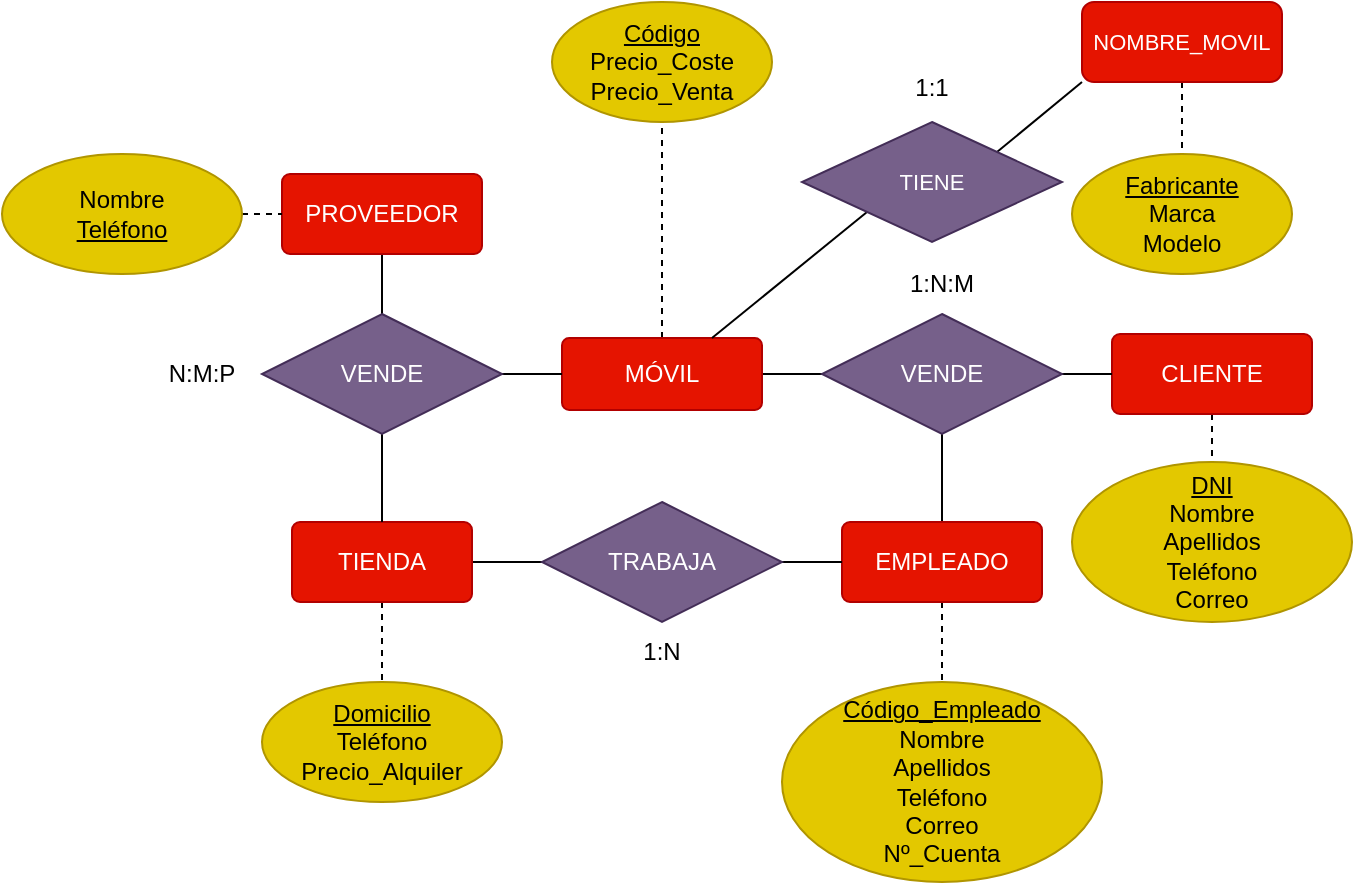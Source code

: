 <mxfile version="20.4.0" type="github">
  <diagram id="R2lEEEUBdFMjLlhIrx00" name="Page-1">
    <mxGraphModel dx="1021" dy="541" grid="1" gridSize="10" guides="1" tooltips="1" connect="1" arrows="0" fold="1" page="1" pageScale="1" pageWidth="827" pageHeight="583" math="0" shadow="0" extFonts="Permanent Marker^https://fonts.googleapis.com/css?family=Permanent+Marker">
      <root>
        <mxCell id="0" />
        <mxCell id="1" parent="0" />
        <mxCell id="_0ClzWE6ZuNeaNiOkw28-69" style="edgeStyle=orthogonalEdgeStyle;rounded=0;orthogonalLoop=1;jettySize=auto;html=1;exitX=0.5;exitY=0;exitDx=0;exitDy=0;entryX=0.5;entryY=1;entryDx=0;entryDy=0;endArrow=none;endFill=0;" parent="1" source="_0ClzWE6ZuNeaNiOkw28-2" target="_0ClzWE6ZuNeaNiOkw28-66" edge="1">
          <mxGeometry relative="1" as="geometry" />
        </mxCell>
        <mxCell id="_0ClzWE6ZuNeaNiOkw28-78" style="edgeStyle=orthogonalEdgeStyle;rounded=0;orthogonalLoop=1;jettySize=auto;html=1;exitX=0.5;exitY=1;exitDx=0;exitDy=0;entryX=0.5;entryY=0;entryDx=0;entryDy=0;dashed=1;endArrow=none;endFill=0;" parent="1" source="_0ClzWE6ZuNeaNiOkw28-2" target="_0ClzWE6ZuNeaNiOkw28-15" edge="1">
          <mxGeometry relative="1" as="geometry" />
        </mxCell>
        <mxCell id="_0ClzWE6ZuNeaNiOkw28-2" value="EMPLEADO" style="rounded=1;arcSize=10;whiteSpace=wrap;html=1;align=center;fillColor=#e51400;strokeColor=#B20000;fontColor=#ffffff;" parent="1" vertex="1">
          <mxGeometry x="496" y="332" width="100" height="40" as="geometry" />
        </mxCell>
        <mxCell id="_0ClzWE6ZuNeaNiOkw28-79" style="edgeStyle=orthogonalEdgeStyle;rounded=0;orthogonalLoop=1;jettySize=auto;html=1;exitX=0.5;exitY=1;exitDx=0;exitDy=0;entryX=0.5;entryY=0;entryDx=0;entryDy=0;dashed=1;endArrow=none;endFill=0;" parent="1" source="_0ClzWE6ZuNeaNiOkw28-3" target="_0ClzWE6ZuNeaNiOkw28-13" edge="1">
          <mxGeometry relative="1" as="geometry" />
        </mxCell>
        <mxCell id="_0ClzWE6ZuNeaNiOkw28-3" value="CLIENTE" style="rounded=1;arcSize=10;whiteSpace=wrap;html=1;align=center;fillColor=#e51400;strokeColor=#B20000;fontColor=#ffffff;" parent="1" vertex="1">
          <mxGeometry x="631" y="238" width="100" height="40" as="geometry" />
        </mxCell>
        <mxCell id="_0ClzWE6ZuNeaNiOkw28-67" style="edgeStyle=orthogonalEdgeStyle;rounded=0;orthogonalLoop=1;jettySize=auto;html=1;exitX=1;exitY=0.5;exitDx=0;exitDy=0;entryX=0;entryY=0.5;entryDx=0;entryDy=0;endArrow=none;endFill=0;" parent="1" source="_0ClzWE6ZuNeaNiOkw28-4" target="_0ClzWE6ZuNeaNiOkw28-66" edge="1">
          <mxGeometry relative="1" as="geometry" />
        </mxCell>
        <mxCell id="_0ClzWE6ZuNeaNiOkw28-76" style="edgeStyle=orthogonalEdgeStyle;rounded=0;orthogonalLoop=1;jettySize=auto;html=1;exitX=0.5;exitY=0;exitDx=0;exitDy=0;entryX=0.5;entryY=1;entryDx=0;entryDy=0;dashed=1;endArrow=none;endFill=0;" parent="1" source="_0ClzWE6ZuNeaNiOkw28-4" target="_0ClzWE6ZuNeaNiOkw28-7" edge="1">
          <mxGeometry relative="1" as="geometry" />
        </mxCell>
        <mxCell id="_0ClzWE6ZuNeaNiOkw28-4" value="MÓVIL" style="rounded=1;arcSize=10;whiteSpace=wrap;html=1;align=center;fillColor=#e51400;strokeColor=#B20000;fontColor=#ffffff;" parent="1" vertex="1">
          <mxGeometry x="356" y="240" width="100" height="36" as="geometry" />
        </mxCell>
        <mxCell id="_0ClzWE6ZuNeaNiOkw28-63" style="edgeStyle=orthogonalEdgeStyle;rounded=0;orthogonalLoop=1;jettySize=auto;html=1;exitX=0.5;exitY=1;exitDx=0;exitDy=0;entryX=0.5;entryY=0;entryDx=0;entryDy=0;endArrow=none;endFill=0;" parent="1" source="_0ClzWE6ZuNeaNiOkw28-5" target="_0ClzWE6ZuNeaNiOkw28-23" edge="1">
          <mxGeometry relative="1" as="geometry" />
        </mxCell>
        <mxCell id="_0ClzWE6ZuNeaNiOkw28-5" value="PROVEEDOR" style="rounded=1;arcSize=10;whiteSpace=wrap;html=1;align=center;fillColor=#e51400;strokeColor=#B20000;fontColor=#ffffff;" parent="1" vertex="1">
          <mxGeometry x="216" y="158" width="100" height="40" as="geometry" />
        </mxCell>
        <mxCell id="_0ClzWE6ZuNeaNiOkw28-64" style="edgeStyle=orthogonalEdgeStyle;rounded=0;orthogonalLoop=1;jettySize=auto;html=1;exitX=1;exitY=0.5;exitDx=0;exitDy=0;entryX=0;entryY=0.5;entryDx=0;entryDy=0;endArrow=none;endFill=0;" parent="1" source="_0ClzWE6ZuNeaNiOkw28-6" target="_0ClzWE6ZuNeaNiOkw28-20" edge="1">
          <mxGeometry relative="1" as="geometry" />
        </mxCell>
        <mxCell id="_0ClzWE6ZuNeaNiOkw28-74" style="edgeStyle=orthogonalEdgeStyle;rounded=0;orthogonalLoop=1;jettySize=auto;html=1;exitX=0.5;exitY=1;exitDx=0;exitDy=0;entryX=0.5;entryY=0;entryDx=0;entryDy=0;endArrow=none;endFill=0;dashed=1;" parent="1" source="_0ClzWE6ZuNeaNiOkw28-6" target="_0ClzWE6ZuNeaNiOkw28-9" edge="1">
          <mxGeometry relative="1" as="geometry" />
        </mxCell>
        <mxCell id="_0ClzWE6ZuNeaNiOkw28-6" value="TIENDA" style="rounded=1;arcSize=10;whiteSpace=wrap;html=1;align=center;fillColor=#e51400;strokeColor=#B20000;fontColor=#ffffff;" parent="1" vertex="1">
          <mxGeometry x="221" y="332" width="90" height="40" as="geometry" />
        </mxCell>
        <mxCell id="_0ClzWE6ZuNeaNiOkw28-7" value="&lt;u&gt;Código&lt;/u&gt;&lt;br&gt;Precio_Coste&lt;br&gt;Precio_Venta" style="ellipse;whiteSpace=wrap;html=1;align=center;rounded=0;fillColor=#e3c800;strokeColor=#B09500;fontColor=#000000;" parent="1" vertex="1">
          <mxGeometry x="351" y="72" width="110" height="60" as="geometry" />
        </mxCell>
        <mxCell id="_0ClzWE6ZuNeaNiOkw28-9" value="&lt;u&gt;Domicilio&lt;/u&gt;&lt;br&gt;Teléfono&lt;br&gt;Precio_Alquiler" style="ellipse;whiteSpace=wrap;html=1;align=center;rounded=0;fillColor=#e3c800;strokeColor=#B09500;fontColor=#000000;" parent="1" vertex="1">
          <mxGeometry x="206" y="412" width="120" height="60" as="geometry" />
        </mxCell>
        <mxCell id="_0ClzWE6ZuNeaNiOkw28-77" style="edgeStyle=orthogonalEdgeStyle;rounded=0;orthogonalLoop=1;jettySize=auto;html=1;exitX=1;exitY=0.5;exitDx=0;exitDy=0;entryX=0;entryY=0.5;entryDx=0;entryDy=0;dashed=1;endArrow=none;endFill=0;" parent="1" source="_0ClzWE6ZuNeaNiOkw28-11" target="_0ClzWE6ZuNeaNiOkw28-5" edge="1">
          <mxGeometry relative="1" as="geometry" />
        </mxCell>
        <mxCell id="_0ClzWE6ZuNeaNiOkw28-11" value="Nombre&lt;br&gt;&lt;u&gt;Teléfono&lt;/u&gt;" style="ellipse;whiteSpace=wrap;html=1;align=center;rounded=0;fillColor=#e3c800;strokeColor=#B09500;fontColor=#000000;" parent="1" vertex="1">
          <mxGeometry x="76" y="148" width="120" height="60" as="geometry" />
        </mxCell>
        <mxCell id="_0ClzWE6ZuNeaNiOkw28-13" value="&lt;u&gt;DNI&lt;/u&gt;&lt;br&gt;Nombre&lt;br&gt;Apellidos&lt;br&gt;Teléfono&lt;br&gt;Correo" style="ellipse;whiteSpace=wrap;html=1;align=center;rounded=0;fillColor=#e3c800;strokeColor=#B09500;fontColor=#000000;" parent="1" vertex="1">
          <mxGeometry x="611" y="302" width="140" height="80" as="geometry" />
        </mxCell>
        <mxCell id="_0ClzWE6ZuNeaNiOkw28-15" value="&lt;u&gt;Código_Empleado&lt;/u&gt;&lt;br&gt;Nombre&lt;br&gt;Apellidos&lt;br&gt;Teléfono&lt;br&gt;Correo&lt;br&gt;Nº_Cuenta" style="ellipse;whiteSpace=wrap;html=1;align=center;rounded=0;fillColor=#e3c800;strokeColor=#B09500;fontColor=#000000;" parent="1" vertex="1">
          <mxGeometry x="466" y="412" width="160" height="100" as="geometry" />
        </mxCell>
        <mxCell id="_0ClzWE6ZuNeaNiOkw28-65" style="edgeStyle=orthogonalEdgeStyle;rounded=0;orthogonalLoop=1;jettySize=auto;html=1;exitX=1;exitY=0.5;exitDx=0;exitDy=0;entryX=0;entryY=0.5;entryDx=0;entryDy=0;endArrow=none;endFill=0;" parent="1" source="_0ClzWE6ZuNeaNiOkw28-20" target="_0ClzWE6ZuNeaNiOkw28-2" edge="1">
          <mxGeometry relative="1" as="geometry" />
        </mxCell>
        <mxCell id="_0ClzWE6ZuNeaNiOkw28-20" value="TRABAJA" style="shape=rhombus;perimeter=rhombusPerimeter;whiteSpace=wrap;html=1;align=center;rounded=0;fillColor=#76608a;strokeColor=#432D57;fontColor=#ffffff;" parent="1" vertex="1">
          <mxGeometry x="346" y="322" width="120" height="60" as="geometry" />
        </mxCell>
        <mxCell id="_0ClzWE6ZuNeaNiOkw28-60" style="edgeStyle=orthogonalEdgeStyle;rounded=0;orthogonalLoop=1;jettySize=auto;html=1;exitX=0.5;exitY=1;exitDx=0;exitDy=0;entryX=0.5;entryY=0;entryDx=0;entryDy=0;endArrow=none;endFill=0;" parent="1" source="_0ClzWE6ZuNeaNiOkw28-23" target="_0ClzWE6ZuNeaNiOkw28-6" edge="1">
          <mxGeometry relative="1" as="geometry" />
        </mxCell>
        <mxCell id="_0ClzWE6ZuNeaNiOkw28-62" style="edgeStyle=orthogonalEdgeStyle;rounded=0;orthogonalLoop=1;jettySize=auto;html=1;exitX=1;exitY=0.5;exitDx=0;exitDy=0;entryX=0;entryY=0.5;entryDx=0;entryDy=0;endArrow=none;endFill=0;" parent="1" source="_0ClzWE6ZuNeaNiOkw28-23" target="_0ClzWE6ZuNeaNiOkw28-4" edge="1">
          <mxGeometry relative="1" as="geometry" />
        </mxCell>
        <mxCell id="_0ClzWE6ZuNeaNiOkw28-23" value="VENDE" style="shape=rhombus;perimeter=rhombusPerimeter;whiteSpace=wrap;html=1;align=center;rounded=0;fillColor=#76608a;strokeColor=#432D57;fontColor=#ffffff;" parent="1" vertex="1">
          <mxGeometry x="206" y="228" width="120" height="60" as="geometry" />
        </mxCell>
        <mxCell id="_0ClzWE6ZuNeaNiOkw28-68" style="edgeStyle=orthogonalEdgeStyle;rounded=0;orthogonalLoop=1;jettySize=auto;html=1;exitX=1;exitY=0.5;exitDx=0;exitDy=0;entryX=0;entryY=0.5;entryDx=0;entryDy=0;endArrow=none;endFill=0;" parent="1" source="_0ClzWE6ZuNeaNiOkw28-66" target="_0ClzWE6ZuNeaNiOkw28-3" edge="1">
          <mxGeometry relative="1" as="geometry" />
        </mxCell>
        <mxCell id="_0ClzWE6ZuNeaNiOkw28-66" value="VENDE" style="shape=rhombus;perimeter=rhombusPerimeter;whiteSpace=wrap;html=1;align=center;rounded=0;fillColor=#76608a;strokeColor=#432D57;fontColor=#ffffff;" parent="1" vertex="1">
          <mxGeometry x="486" y="228" width="120" height="60" as="geometry" />
        </mxCell>
        <mxCell id="_0ClzWE6ZuNeaNiOkw28-71" value="1:N:M" style="text;html=1;strokeColor=none;fillColor=none;align=center;verticalAlign=middle;whiteSpace=wrap;rounded=0;" parent="1" vertex="1">
          <mxGeometry x="516" y="198" width="60" height="30" as="geometry" />
        </mxCell>
        <mxCell id="_0ClzWE6ZuNeaNiOkw28-72" value="N:M:P" style="text;html=1;strokeColor=none;fillColor=none;align=center;verticalAlign=middle;whiteSpace=wrap;rounded=0;" parent="1" vertex="1">
          <mxGeometry x="146" y="243" width="60" height="30" as="geometry" />
        </mxCell>
        <mxCell id="_0ClzWE6ZuNeaNiOkw28-73" value="1:N" style="text;html=1;strokeColor=none;fillColor=none;align=center;verticalAlign=middle;whiteSpace=wrap;rounded=0;" parent="1" vertex="1">
          <mxGeometry x="376" y="382" width="60" height="30" as="geometry" />
        </mxCell>
        <mxCell id="_0ClzWE6ZuNeaNiOkw28-85" style="rounded=0;orthogonalLoop=1;jettySize=auto;html=1;exitX=0;exitY=1;exitDx=0;exitDy=0;entryX=1;entryY=0;entryDx=0;entryDy=0;fontSize=11;endArrow=none;endFill=0;" parent="1" source="_0ClzWE6ZuNeaNiOkw28-82" target="_0ClzWE6ZuNeaNiOkw28-84" edge="1">
          <mxGeometry relative="1" as="geometry" />
        </mxCell>
        <mxCell id="_0ClzWE6ZuNeaNiOkw28-89" style="edgeStyle=none;rounded=0;orthogonalLoop=1;jettySize=auto;html=1;exitX=0.5;exitY=1;exitDx=0;exitDy=0;entryX=0.5;entryY=0;entryDx=0;entryDy=0;fontSize=11;endArrow=none;endFill=0;dashed=1;" parent="1" source="_0ClzWE6ZuNeaNiOkw28-82" target="_0ClzWE6ZuNeaNiOkw28-87" edge="1">
          <mxGeometry relative="1" as="geometry" />
        </mxCell>
        <mxCell id="_0ClzWE6ZuNeaNiOkw28-82" value="NOMBRE_MOVIL" style="rounded=1;whiteSpace=wrap;html=1;strokeWidth=1;fontSize=11;fillColor=#e51400;strokeColor=#B20000;fontColor=#ffffff;" parent="1" vertex="1">
          <mxGeometry x="616" y="72" width="100" height="40" as="geometry" />
        </mxCell>
        <mxCell id="_0ClzWE6ZuNeaNiOkw28-86" style="edgeStyle=none;rounded=0;orthogonalLoop=1;jettySize=auto;html=1;exitX=0;exitY=1;exitDx=0;exitDy=0;entryX=0.75;entryY=0;entryDx=0;entryDy=0;fontSize=11;endArrow=none;endFill=0;" parent="1" source="_0ClzWE6ZuNeaNiOkw28-84" target="_0ClzWE6ZuNeaNiOkw28-4" edge="1">
          <mxGeometry relative="1" as="geometry" />
        </mxCell>
        <mxCell id="_0ClzWE6ZuNeaNiOkw28-84" value="TIENE" style="rhombus;whiteSpace=wrap;html=1;rounded=0;strokeWidth=1;fontSize=11;fillColor=#76608a;strokeColor=#432D57;fontColor=#ffffff;" parent="1" vertex="1">
          <mxGeometry x="476" y="132" width="130" height="60" as="geometry" />
        </mxCell>
        <mxCell id="_0ClzWE6ZuNeaNiOkw28-87" value="&lt;u&gt;Fabricante&lt;/u&gt;&lt;br&gt;Marca&lt;br&gt;Modelo" style="ellipse;whiteSpace=wrap;html=1;align=center;rounded=0;fillColor=#e3c800;strokeColor=#B09500;fontColor=#000000;" parent="1" vertex="1">
          <mxGeometry x="611" y="148" width="110" height="60" as="geometry" />
        </mxCell>
        <mxCell id="3EN1AGbwQWoN2J7j7nRw-2" value="1:1" style="text;html=1;strokeColor=none;fillColor=none;align=center;verticalAlign=middle;whiteSpace=wrap;rounded=0;" vertex="1" parent="1">
          <mxGeometry x="511" y="100" width="60" height="30" as="geometry" />
        </mxCell>
      </root>
    </mxGraphModel>
  </diagram>
</mxfile>
